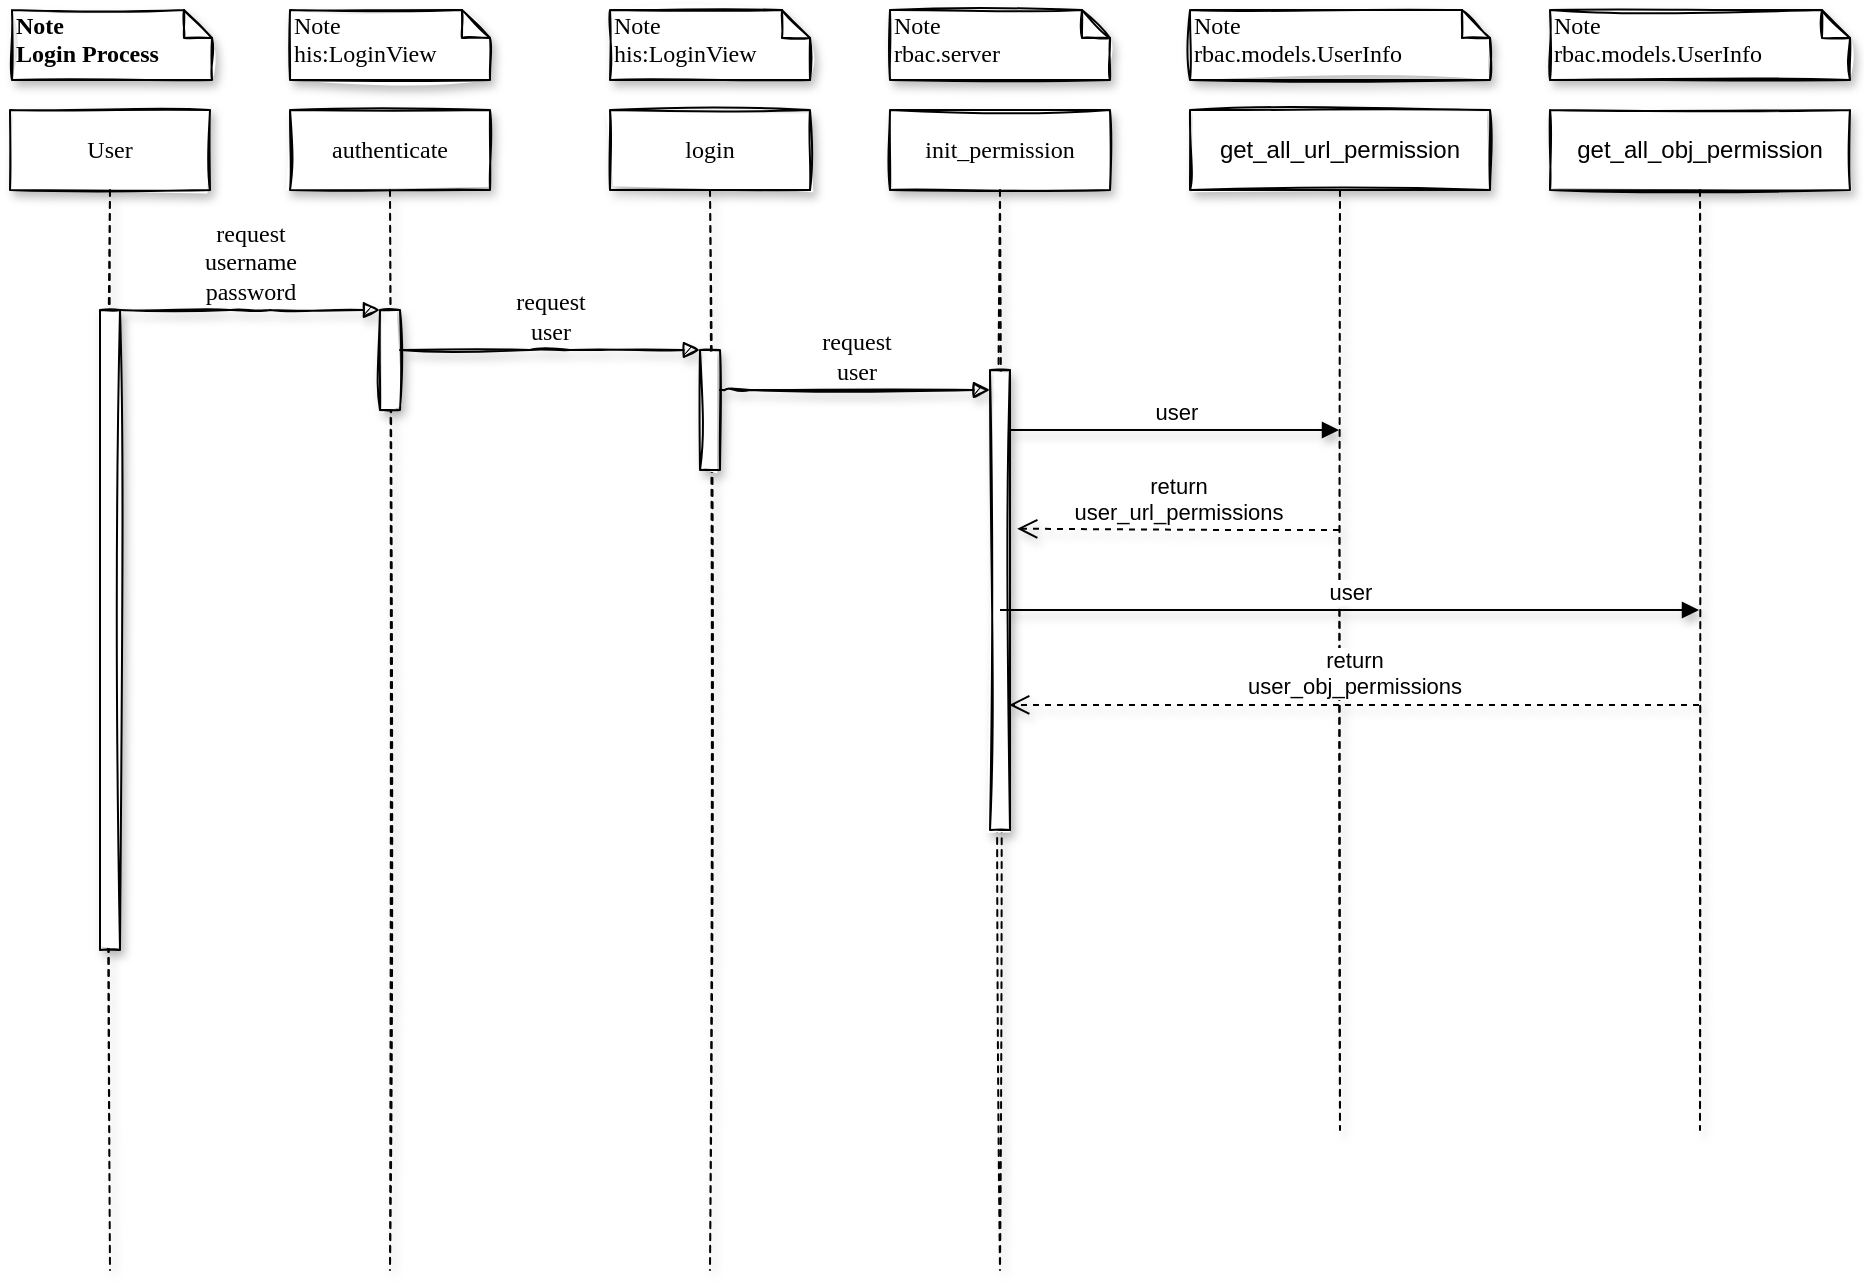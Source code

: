 <mxfile version="14.6.6" type="github">
  <diagram name="Page-1" id="13e1069c-82ec-6db2-03f1-153e76fe0fe0">
    <mxGraphModel dx="990" dy="548" grid="1" gridSize="10" guides="1" tooltips="1" connect="1" arrows="1" fold="1" page="1" pageScale="1" pageWidth="1100" pageHeight="850" background="#ffffff" math="0" shadow="0">
      <root>
        <mxCell id="0" />
        <mxCell id="1" parent="0" />
        <mxCell id="7baba1c4bc27f4b0-2" value="authenticate" style="shape=umlLifeline;perimeter=lifelinePerimeter;whiteSpace=wrap;html=1;container=1;collapsible=0;recursiveResize=0;outlineConnect=0;shadow=1;comic=0;labelBackgroundColor=none;strokeWidth=1;fontFamily=Verdana;fontSize=12;align=center;sketch=1;" parent="1" vertex="1">
          <mxGeometry x="240" y="80" width="100" height="580" as="geometry" />
        </mxCell>
        <mxCell id="7baba1c4bc27f4b0-10" value="" style="html=1;points=[];perimeter=orthogonalPerimeter;shadow=1;comic=0;labelBackgroundColor=none;strokeWidth=1;fontFamily=Verdana;fontSize=12;align=center;sketch=1;glass=0;" parent="7baba1c4bc27f4b0-2" vertex="1">
          <mxGeometry x="45" y="100" width="10" height="50" as="geometry" />
        </mxCell>
        <mxCell id="7baba1c4bc27f4b0-3" value="login" style="shape=umlLifeline;perimeter=lifelinePerimeter;whiteSpace=wrap;html=1;container=1;collapsible=0;recursiveResize=0;outlineConnect=0;shadow=1;comic=0;labelBackgroundColor=none;strokeWidth=1;fontFamily=Verdana;fontSize=12;align=center;sketch=1;" parent="1" vertex="1">
          <mxGeometry x="400" y="80" width="100" height="580" as="geometry" />
        </mxCell>
        <mxCell id="7baba1c4bc27f4b0-13" value="" style="html=1;points=[];perimeter=orthogonalPerimeter;shadow=1;comic=0;labelBackgroundColor=none;strokeWidth=1;fontFamily=Verdana;fontSize=12;align=center;sketch=1;" parent="7baba1c4bc27f4b0-3" vertex="1">
          <mxGeometry x="45" y="120" width="10" height="60" as="geometry" />
        </mxCell>
        <mxCell id="7baba1c4bc27f4b0-4" value="init_permission" style="shape=umlLifeline;perimeter=lifelinePerimeter;whiteSpace=wrap;html=1;container=1;collapsible=0;recursiveResize=0;outlineConnect=0;shadow=1;comic=0;labelBackgroundColor=none;strokeWidth=1;fontFamily=Verdana;fontSize=12;align=center;sketch=1;" parent="1" vertex="1">
          <mxGeometry x="540" y="80" width="110" height="580" as="geometry" />
        </mxCell>
        <mxCell id="7baba1c4bc27f4b0-16" value="" style="html=1;points=[];perimeter=orthogonalPerimeter;shadow=1;comic=0;labelBackgroundColor=none;strokeWidth=1;fontFamily=Verdana;fontSize=12;align=center;sketch=1;" parent="7baba1c4bc27f4b0-4" vertex="1">
          <mxGeometry x="50" y="130" width="10" height="230" as="geometry" />
        </mxCell>
        <mxCell id="UaG5rf1keesNs3wFiu49-9" value="user" style="html=1;verticalAlign=bottom;endArrow=block;shadow=1;" edge="1" parent="7baba1c4bc27f4b0-4" target="UaG5rf1keesNs3wFiu49-7">
          <mxGeometry width="80" relative="1" as="geometry">
            <mxPoint x="60" y="160" as="sourcePoint" />
            <mxPoint x="140" y="160" as="targetPoint" />
          </mxGeometry>
        </mxCell>
        <mxCell id="7baba1c4bc27f4b0-8" value="User" style="shape=umlLifeline;perimeter=lifelinePerimeter;whiteSpace=wrap;html=1;container=1;collapsible=0;recursiveResize=0;outlineConnect=0;shadow=1;comic=0;labelBackgroundColor=none;strokeWidth=1;fontFamily=Verdana;fontSize=12;align=center;sketch=1;" parent="1" vertex="1">
          <mxGeometry x="100" y="80" width="100" height="580" as="geometry" />
        </mxCell>
        <mxCell id="7baba1c4bc27f4b0-9" value="" style="html=1;points=[];perimeter=orthogonalPerimeter;shadow=1;comic=0;labelBackgroundColor=none;strokeWidth=1;fontFamily=Verdana;fontSize=12;align=center;glass=0;sketch=1;" parent="7baba1c4bc27f4b0-8" vertex="1">
          <mxGeometry x="45" y="100" width="10" height="320" as="geometry" />
        </mxCell>
        <mxCell id="7baba1c4bc27f4b0-17" value="request&lt;br&gt;user" style="html=1;verticalAlign=bottom;endArrow=block;labelBackgroundColor=none;fontFamily=Verdana;fontSize=12;edgeStyle=elbowEdgeStyle;elbow=vertical;sketch=1;shadow=1;" parent="1" source="7baba1c4bc27f4b0-13" target="7baba1c4bc27f4b0-16" edge="1">
          <mxGeometry relative="1" as="geometry">
            <mxPoint x="510" y="220" as="sourcePoint" />
            <Array as="points">
              <mxPoint x="460" y="220" />
            </Array>
          </mxGeometry>
        </mxCell>
        <mxCell id="7baba1c4bc27f4b0-11" value="request&lt;br&gt;username&lt;br&gt;password" style="html=1;verticalAlign=bottom;endArrow=block;entryX=0;entryY=0;labelBackgroundColor=none;fontFamily=Verdana;fontSize=12;edgeStyle=elbowEdgeStyle;elbow=vertical;sketch=1;shadow=1;" parent="1" source="7baba1c4bc27f4b0-9" target="7baba1c4bc27f4b0-10" edge="1">
          <mxGeometry relative="1" as="geometry">
            <mxPoint x="220" y="190" as="sourcePoint" />
          </mxGeometry>
        </mxCell>
        <mxCell id="7baba1c4bc27f4b0-14" value="request&lt;br&gt;user" style="html=1;verticalAlign=bottom;endArrow=block;entryX=0;entryY=0;labelBackgroundColor=none;fontFamily=Verdana;fontSize=12;edgeStyle=elbowEdgeStyle;elbow=vertical;sketch=1;shadow=1;" parent="1" source="7baba1c4bc27f4b0-10" target="7baba1c4bc27f4b0-13" edge="1">
          <mxGeometry relative="1" as="geometry">
            <mxPoint x="370" y="200" as="sourcePoint" />
          </mxGeometry>
        </mxCell>
        <mxCell id="7baba1c4bc27f4b0-40" value="&lt;b&gt;Note&lt;br&gt;&lt;/b&gt;&lt;div&gt;&lt;span&gt;&lt;b&gt;Login Process&lt;/b&gt;&lt;/span&gt;&lt;/div&gt;" style="shape=note;whiteSpace=wrap;html=1;size=14;verticalAlign=top;align=left;spacingTop=-6;shadow=1;comic=0;labelBackgroundColor=none;strokeWidth=1;fontFamily=Verdana;fontSize=12;overflow=visible;sketch=1;" parent="1" vertex="1">
          <mxGeometry x="101" y="30" width="100" height="35" as="geometry" />
        </mxCell>
        <mxCell id="7baba1c4bc27f4b0-41" value="Note&lt;br&gt;his:LoginView" style="shape=note;whiteSpace=wrap;html=1;size=14;verticalAlign=top;align=left;spacingTop=-6;shadow=1;comic=0;labelBackgroundColor=none;strokeWidth=1;fontFamily=Verdana;fontSize=12;sketch=1;" parent="1" vertex="1">
          <mxGeometry x="240" y="30" width="100" height="35" as="geometry" />
        </mxCell>
        <mxCell id="7baba1c4bc27f4b0-42" value="Note&lt;br&gt;his:LoginView" style="shape=note;whiteSpace=wrap;html=1;size=14;verticalAlign=top;align=left;spacingTop=-6;shadow=1;comic=0;labelBackgroundColor=none;strokeWidth=1;fontFamily=Verdana;fontSize=12;sketch=1;" parent="1" vertex="1">
          <mxGeometry x="400" y="30" width="100" height="35" as="geometry" />
        </mxCell>
        <mxCell id="7baba1c4bc27f4b0-43" value="Note&lt;br&gt;rbac.server" style="shape=note;whiteSpace=wrap;html=1;size=14;verticalAlign=top;align=left;spacingTop=-6;shadow=1;comic=0;labelBackgroundColor=none;strokeWidth=1;fontFamily=Verdana;fontSize=12;sketch=1;" parent="1" vertex="1">
          <mxGeometry x="540" y="30" width="110" height="35" as="geometry" />
        </mxCell>
        <mxCell id="UaG5rf1keesNs3wFiu49-7" value="get_all_url_permission" style="shape=umlLifeline;perimeter=lifelinePerimeter;whiteSpace=wrap;html=1;container=1;collapsible=0;recursiveResize=0;outlineConnect=0;shadow=1;glass=0;sketch=1;" vertex="1" parent="1">
          <mxGeometry x="690" y="80" width="150" height="510" as="geometry" />
        </mxCell>
        <mxCell id="UaG5rf1keesNs3wFiu49-8" value="Note&lt;br&gt;rbac.models.UserInfo" style="shape=note;whiteSpace=wrap;html=1;size=14;verticalAlign=top;align=left;spacingTop=-6;shadow=1;comic=0;labelBackgroundColor=none;strokeWidth=1;fontFamily=Verdana;fontSize=12;sketch=1;" vertex="1" parent="1">
          <mxGeometry x="690" y="30" width="150" height="35" as="geometry" />
        </mxCell>
        <mxCell id="UaG5rf1keesNs3wFiu49-11" value="get_all_obj_permission" style="shape=umlLifeline;perimeter=lifelinePerimeter;whiteSpace=wrap;html=1;container=1;collapsible=0;recursiveResize=0;outlineConnect=0;shadow=1;glass=0;sketch=1;" vertex="1" parent="1">
          <mxGeometry x="870" y="80" width="150" height="510" as="geometry" />
        </mxCell>
        <mxCell id="UaG5rf1keesNs3wFiu49-13" value="Note&lt;br&gt;rbac.models.UserInfo" style="shape=note;whiteSpace=wrap;html=1;size=14;verticalAlign=top;align=left;spacingTop=-6;shadow=1;comic=0;labelBackgroundColor=none;strokeWidth=1;fontFamily=Verdana;fontSize=12;sketch=1;" vertex="1" parent="1">
          <mxGeometry x="870" y="30" width="150" height="35" as="geometry" />
        </mxCell>
        <mxCell id="UaG5rf1keesNs3wFiu49-12" value="return&lt;br&gt;user_obj_permissions" style="html=1;verticalAlign=bottom;endArrow=open;dashed=1;endSize=8;shadow=1;entryX=0.96;entryY=0.728;entryDx=0;entryDy=0;entryPerimeter=0;" edge="1" parent="1" source="UaG5rf1keesNs3wFiu49-11" target="7baba1c4bc27f4b0-16">
          <mxGeometry relative="1" as="geometry">
            <mxPoint x="870" y="369.5" as="sourcePoint" />
            <mxPoint x="660" y="377" as="targetPoint" />
          </mxGeometry>
        </mxCell>
        <mxCell id="UaG5rf1keesNs3wFiu49-10" value="return&lt;br&gt;user_url_permissions" style="html=1;verticalAlign=bottom;endArrow=open;dashed=1;endSize=8;shadow=1;entryX=1.36;entryY=0.345;entryDx=0;entryDy=0;entryPerimeter=0;" edge="1" parent="1" source="UaG5rf1keesNs3wFiu49-7" target="7baba1c4bc27f4b0-16">
          <mxGeometry relative="1" as="geometry">
            <mxPoint x="740" y="280" as="sourcePoint" />
            <mxPoint x="620" y="290" as="targetPoint" />
            <Array as="points">
              <mxPoint x="710" y="290" />
            </Array>
          </mxGeometry>
        </mxCell>
        <mxCell id="UaG5rf1keesNs3wFiu49-15" value="user" style="html=1;verticalAlign=bottom;endArrow=block;shadow=1;" edge="1" parent="1" source="7baba1c4bc27f4b0-4" target="UaG5rf1keesNs3wFiu49-11">
          <mxGeometry width="80" relative="1" as="geometry">
            <mxPoint x="650" y="310" as="sourcePoint" />
            <mxPoint x="944.5" y="310" as="targetPoint" />
            <Array as="points">
              <mxPoint x="710" y="330" />
            </Array>
          </mxGeometry>
        </mxCell>
      </root>
    </mxGraphModel>
  </diagram>
</mxfile>
